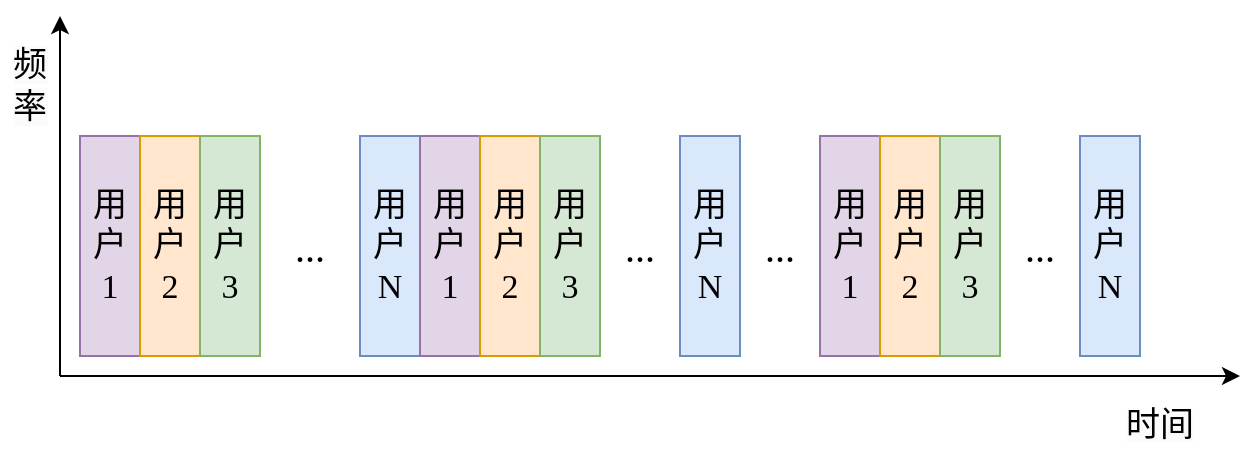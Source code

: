 <mxfile version="26.1.3">
  <diagram name="第 1 页" id="rF555OAufcKsLrmw8D53">
    <mxGraphModel dx="1050" dy="569" grid="1" gridSize="10" guides="1" tooltips="1" connect="1" arrows="1" fold="1" page="1" pageScale="1" pageWidth="827" pageHeight="1169" math="0" shadow="0">
      <root>
        <mxCell id="0" />
        <mxCell id="1" parent="0" />
        <mxCell id="u8RA_g6p_Rst3rxYI_7o-1" value="" style="endArrow=classic;html=1;rounded=0;" parent="1" edge="1">
          <mxGeometry width="50" height="50" relative="1" as="geometry">
            <mxPoint x="40" y="280" as="sourcePoint" />
            <mxPoint x="630" y="280" as="targetPoint" />
          </mxGeometry>
        </mxCell>
        <mxCell id="u8RA_g6p_Rst3rxYI_7o-2" value="" style="endArrow=classic;html=1;rounded=0;" parent="1" edge="1">
          <mxGeometry width="50" height="50" relative="1" as="geometry">
            <mxPoint x="40" y="280" as="sourcePoint" />
            <mxPoint x="40" y="100" as="targetPoint" />
          </mxGeometry>
        </mxCell>
        <mxCell id="u8RA_g6p_Rst3rxYI_7o-3" value="&lt;span style=&quot;font-family: 宋体;&quot;&gt;&lt;font style=&quot;font-size: 17px;&quot;&gt;用户&lt;/font&gt;&lt;/span&gt;&lt;div&gt;&lt;font style=&quot;font-size: 17px;&quot; face=&quot;Times New Roman&quot;&gt;1&lt;/font&gt;&lt;/div&gt;" style="rounded=0;whiteSpace=wrap;html=1;fillColor=#e1d5e7;strokeColor=#9673a6;" parent="1" vertex="1">
          <mxGeometry x="50" y="160" width="30" height="110" as="geometry" />
        </mxCell>
        <mxCell id="u8RA_g6p_Rst3rxYI_7o-4" value="&lt;span style=&quot;font-family: 宋体;&quot;&gt;&lt;font style=&quot;font-size: 17px;&quot;&gt;用户&lt;/font&gt;&lt;/span&gt;&lt;div&gt;&lt;font face=&quot;Times New Roman&quot;&gt;&lt;span style=&quot;font-size: 17px;&quot;&gt;2&lt;/span&gt;&lt;/font&gt;&lt;/div&gt;" style="rounded=0;whiteSpace=wrap;html=1;fillColor=#ffe6cc;strokeColor=#d79b00;" parent="1" vertex="1">
          <mxGeometry x="80" y="160" width="30" height="110" as="geometry" />
        </mxCell>
        <mxCell id="u8RA_g6p_Rst3rxYI_7o-5" value="&lt;span style=&quot;font-family: 宋体;&quot;&gt;&lt;font style=&quot;font-size: 17px;&quot;&gt;用户&lt;/font&gt;&lt;/span&gt;&lt;div&gt;&lt;font face=&quot;Times New Roman&quot;&gt;&lt;span style=&quot;font-size: 17px;&quot;&gt;N&lt;/span&gt;&lt;/font&gt;&lt;/div&gt;" style="rounded=0;whiteSpace=wrap;html=1;fillColor=#dae8fc;strokeColor=#6c8ebf;" parent="1" vertex="1">
          <mxGeometry x="190" y="160" width="30" height="110" as="geometry" />
        </mxCell>
        <mxCell id="u8RA_g6p_Rst3rxYI_7o-6" value="&lt;span style=&quot;font-family: 宋体;&quot;&gt;&lt;font style=&quot;font-size: 17px;&quot;&gt;用户&lt;/font&gt;&lt;/span&gt;&lt;div&gt;&lt;font style=&quot;font-size: 17px;&quot; face=&quot;Times New Roman&quot;&gt;1&lt;/font&gt;&lt;/div&gt;" style="rounded=0;whiteSpace=wrap;html=1;fillColor=#e1d5e7;strokeColor=#9673a6;" parent="1" vertex="1">
          <mxGeometry x="220" y="160" width="30" height="110" as="geometry" />
        </mxCell>
        <mxCell id="u8RA_g6p_Rst3rxYI_7o-7" value="&lt;span style=&quot;font-family: 宋体;&quot;&gt;&lt;font style=&quot;font-size: 17px;&quot;&gt;用户&lt;/font&gt;&lt;/span&gt;&lt;div&gt;&lt;font face=&quot;Times New Roman&quot;&gt;&lt;span style=&quot;font-size: 17px;&quot;&gt;2&lt;/span&gt;&lt;/font&gt;&lt;/div&gt;" style="rounded=0;whiteSpace=wrap;html=1;fillColor=#ffe6cc;strokeColor=#d79b00;" parent="1" vertex="1">
          <mxGeometry x="250" y="160" width="30" height="110" as="geometry" />
        </mxCell>
        <mxCell id="u8RA_g6p_Rst3rxYI_7o-8" value="&lt;span style=&quot;font-family: 宋体;&quot;&gt;&lt;font style=&quot;font-size: 17px;&quot;&gt;用户&lt;/font&gt;&lt;/span&gt;&lt;div&gt;&lt;font face=&quot;Times New Roman&quot;&gt;&lt;span style=&quot;font-size: 17px;&quot;&gt;N&lt;/span&gt;&lt;/font&gt;&lt;/div&gt;" style="rounded=0;whiteSpace=wrap;html=1;fillColor=#dae8fc;strokeColor=#6c8ebf;" parent="1" vertex="1">
          <mxGeometry x="350" y="160" width="30" height="110" as="geometry" />
        </mxCell>
        <mxCell id="u8RA_g6p_Rst3rxYI_7o-20" value="&lt;font style=&quot;font-size: 20px;&quot; face=&quot;Times New Roman&quot;&gt;...&lt;/font&gt;" style="text;html=1;align=center;verticalAlign=middle;whiteSpace=wrap;rounded=0;" parent="1" vertex="1">
          <mxGeometry x="150" y="200" width="30" height="30" as="geometry" />
        </mxCell>
        <mxCell id="u8RA_g6p_Rst3rxYI_7o-25" value="&lt;font style=&quot;font-size: 20px;&quot; face=&quot;Times New Roman&quot;&gt;...&lt;/font&gt;" style="text;html=1;align=center;verticalAlign=middle;whiteSpace=wrap;rounded=0;" parent="1" vertex="1">
          <mxGeometry x="300" y="200" width="60" height="30" as="geometry" />
        </mxCell>
        <mxCell id="u8RA_g6p_Rst3rxYI_7o-30" value="&lt;span style=&quot;font-family: 宋体;&quot;&gt;&lt;font style=&quot;font-size: 17px;&quot;&gt;用户&lt;/font&gt;&lt;/span&gt;&lt;div&gt;&lt;font face=&quot;Times New Roman&quot;&gt;&lt;span style=&quot;font-size: 17px;&quot;&gt;N&lt;/span&gt;&lt;/font&gt;&lt;/div&gt;" style="rounded=0;whiteSpace=wrap;html=1;fillColor=#dae8fc;strokeColor=#6c8ebf;" parent="1" vertex="1">
          <mxGeometry x="550" y="160" width="30" height="110" as="geometry" />
        </mxCell>
        <mxCell id="u8RA_g6p_Rst3rxYI_7o-32" value="&lt;font style=&quot;font-size: 20px;&quot; face=&quot;Times New Roman&quot;&gt;...&lt;/font&gt;" style="text;html=1;align=center;verticalAlign=middle;whiteSpace=wrap;rounded=0;" parent="1" vertex="1">
          <mxGeometry x="500" y="200" width="60" height="30" as="geometry" />
        </mxCell>
        <mxCell id="u8RA_g6p_Rst3rxYI_7o-34" value="&lt;span style=&quot;color: rgb(0, 0, 0); font-family: 宋体; background-color: rgb(251, 251, 251); float: none; display: inline !important;&quot;&gt;&lt;font style=&quot;font-size: 17px;&quot;&gt;时间&lt;/font&gt;&lt;/span&gt;" style="text;html=1;align=center;verticalAlign=middle;whiteSpace=wrap;rounded=0;" parent="1" vertex="1">
          <mxGeometry x="560" y="290" width="60" height="30" as="geometry" />
        </mxCell>
        <mxCell id="u8RA_g6p_Rst3rxYI_7o-35" value="&lt;font style=&quot;font-size: 17px;&quot;&gt;&lt;span style=&quot;color: rgb(0, 0, 0); font-family: 宋体; background-color: rgb(251, 251, 251); float: none; display: inline !important;&quot;&gt;&lt;font style=&quot;&quot;&gt;&lt;font style=&quot;vertical-align: inherit;&quot;&gt;&lt;font style=&quot;vertical-align: inherit;&quot;&gt;频率&lt;/font&gt;&lt;/font&gt;&lt;/font&gt;&lt;/span&gt;&lt;/font&gt;" style="text;html=1;align=center;verticalAlign=middle;whiteSpace=wrap;rounded=0;" parent="1" vertex="1">
          <mxGeometry x="10" y="120" width="30" height="30" as="geometry" />
        </mxCell>
        <mxCell id="KcOGh1Fj-fDZyx25m8xl-1" value="&lt;span style=&quot;font-family: 宋体;&quot;&gt;&lt;font style=&quot;font-size: 17px;&quot;&gt;用户&lt;/font&gt;&lt;/span&gt;&lt;div&gt;&lt;font face=&quot;Times New Roman&quot;&gt;&lt;span style=&quot;font-size: 17px;&quot;&gt;3&lt;/span&gt;&lt;/font&gt;&lt;/div&gt;" style="rounded=0;whiteSpace=wrap;html=1;fillColor=#d5e8d4;strokeColor=#82b366;" vertex="1" parent="1">
          <mxGeometry x="110" y="160" width="30" height="110" as="geometry" />
        </mxCell>
        <mxCell id="KcOGh1Fj-fDZyx25m8xl-2" value="&lt;span style=&quot;font-family: 宋体;&quot;&gt;&lt;font style=&quot;font-size: 17px;&quot;&gt;用户&lt;/font&gt;&lt;/span&gt;&lt;div&gt;&lt;font face=&quot;Times New Roman&quot;&gt;&lt;span style=&quot;font-size: 17px;&quot;&gt;3&lt;/span&gt;&lt;/font&gt;&lt;/div&gt;" style="rounded=0;whiteSpace=wrap;html=1;fillColor=#d5e8d4;strokeColor=#82b366;" vertex="1" parent="1">
          <mxGeometry x="280" y="160" width="30" height="110" as="geometry" />
        </mxCell>
        <mxCell id="KcOGh1Fj-fDZyx25m8xl-7" value="&lt;span style=&quot;font-family: 宋体;&quot;&gt;&lt;font style=&quot;font-size: 17px;&quot;&gt;用户&lt;/font&gt;&lt;/span&gt;&lt;div&gt;&lt;font style=&quot;font-size: 17px;&quot; face=&quot;Times New Roman&quot;&gt;1&lt;/font&gt;&lt;/div&gt;" style="rounded=0;whiteSpace=wrap;html=1;fillColor=#e1d5e7;strokeColor=#9673a6;" vertex="1" parent="1">
          <mxGeometry x="420" y="160" width="30" height="110" as="geometry" />
        </mxCell>
        <mxCell id="KcOGh1Fj-fDZyx25m8xl-8" value="&lt;span style=&quot;font-family: 宋体;&quot;&gt;&lt;font style=&quot;font-size: 17px;&quot;&gt;用户&lt;/font&gt;&lt;/span&gt;&lt;div&gt;&lt;font face=&quot;Times New Roman&quot;&gt;&lt;span style=&quot;font-size: 17px;&quot;&gt;2&lt;/span&gt;&lt;/font&gt;&lt;/div&gt;" style="rounded=0;whiteSpace=wrap;html=1;fillColor=#ffe6cc;strokeColor=#d79b00;" vertex="1" parent="1">
          <mxGeometry x="450" y="160" width="30" height="110" as="geometry" />
        </mxCell>
        <mxCell id="KcOGh1Fj-fDZyx25m8xl-9" value="&lt;span style=&quot;font-family: 宋体;&quot;&gt;&lt;font style=&quot;font-size: 17px;&quot;&gt;用户&lt;/font&gt;&lt;/span&gt;&lt;div&gt;&lt;font face=&quot;Times New Roman&quot;&gt;&lt;span style=&quot;font-size: 17px;&quot;&gt;3&lt;/span&gt;&lt;/font&gt;&lt;/div&gt;" style="rounded=0;whiteSpace=wrap;html=1;fillColor=#d5e8d4;strokeColor=#82b366;" vertex="1" parent="1">
          <mxGeometry x="480" y="160" width="30" height="110" as="geometry" />
        </mxCell>
        <mxCell id="KcOGh1Fj-fDZyx25m8xl-10" value="&lt;font style=&quot;font-size: 20px;&quot; face=&quot;Times New Roman&quot;&gt;...&lt;/font&gt;" style="text;html=1;align=center;verticalAlign=middle;whiteSpace=wrap;rounded=0;" vertex="1" parent="1">
          <mxGeometry x="370" y="200" width="60" height="30" as="geometry" />
        </mxCell>
      </root>
    </mxGraphModel>
  </diagram>
</mxfile>
